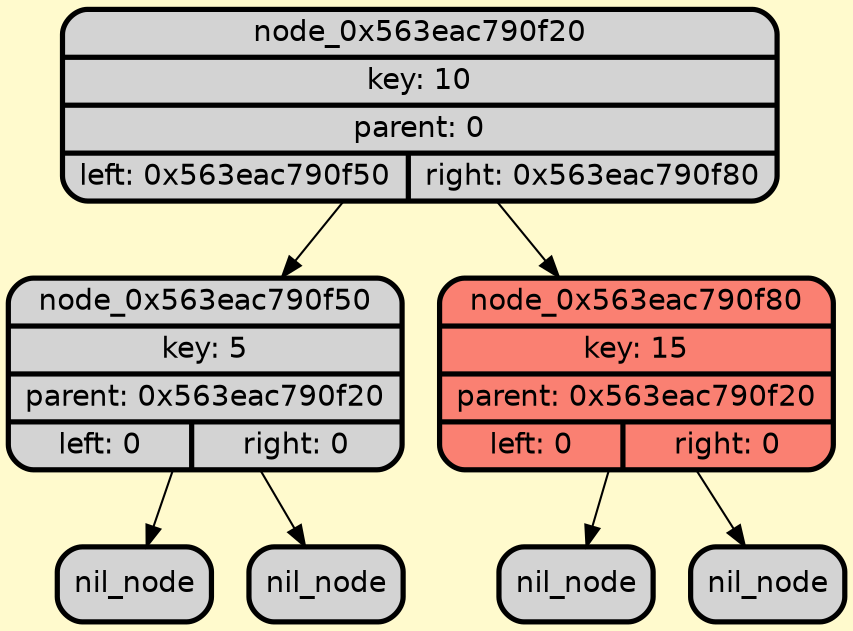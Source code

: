 digraph G {
    rankdir=TB;
    node [style=filled, fontname="Helvetica", fontcolor=darkblue, fillcolor=peachpuff, color="#252A34", penwidth=2.5];
    bgcolor="lemonchiffon";

    node_0x563eac790f20[shape=Mrecord; style=filled; fillcolor=lightgray; color="#000000"; fontcolor="#000000"; label="{ node_0x563eac790f20 | key: 10 | parent: 0| { left: 0x563eac790f50 | right: 0x563eac790f80 } }"];
    node_0x563eac790f50[shape=Mrecord; style=filled; fillcolor=lightgray; color="#000000"; fontcolor="#000000"; label="{ node_0x563eac790f50 | key: 5 | parent: 0x563eac790f20| { left: 0 | right: 0 } }"];
    node_0x563eac790f80[shape=Mrecord; style=filled; fillcolor=salmon; color="#000000"; fontcolor="#000000"; label="{ node_0x563eac790f80 | key: 15 | parent: 0x563eac790f20| { left: 0 | right: 0 } }"];

    node_0x563eac790f20 -> node_0x563eac790f50;
    node_0x563eac790f20 -> node_0x563eac790f80;
    nil_0x563eac790f50_L [shape=Mrecord; style=filled; fillcolor=lightgray; color="#000000"; fontcolor="#000000"; label="nil_node"];
    node_0x563eac790f50 -> nil_0x563eac790f50_L;
    nil_0x563eac790f50_R [shape=Mrecord; style=filled; fillcolor=lightgray; color="#000000"; fontcolor="#000000"; label="nil_node"];
    node_0x563eac790f50 -> nil_0x563eac790f50_R;
    nil_0x563eac790f80_L [shape=Mrecord; style=filled; fillcolor=lightgray; color="#000000"; fontcolor="#000000"; label="nil_node"];
    node_0x563eac790f80 -> nil_0x563eac790f80_L;
    nil_0x563eac790f80_R [shape=Mrecord; style=filled; fillcolor=lightgray; color="#000000"; fontcolor="#000000"; label="nil_node"];
    node_0x563eac790f80 -> nil_0x563eac790f80_R;
}
